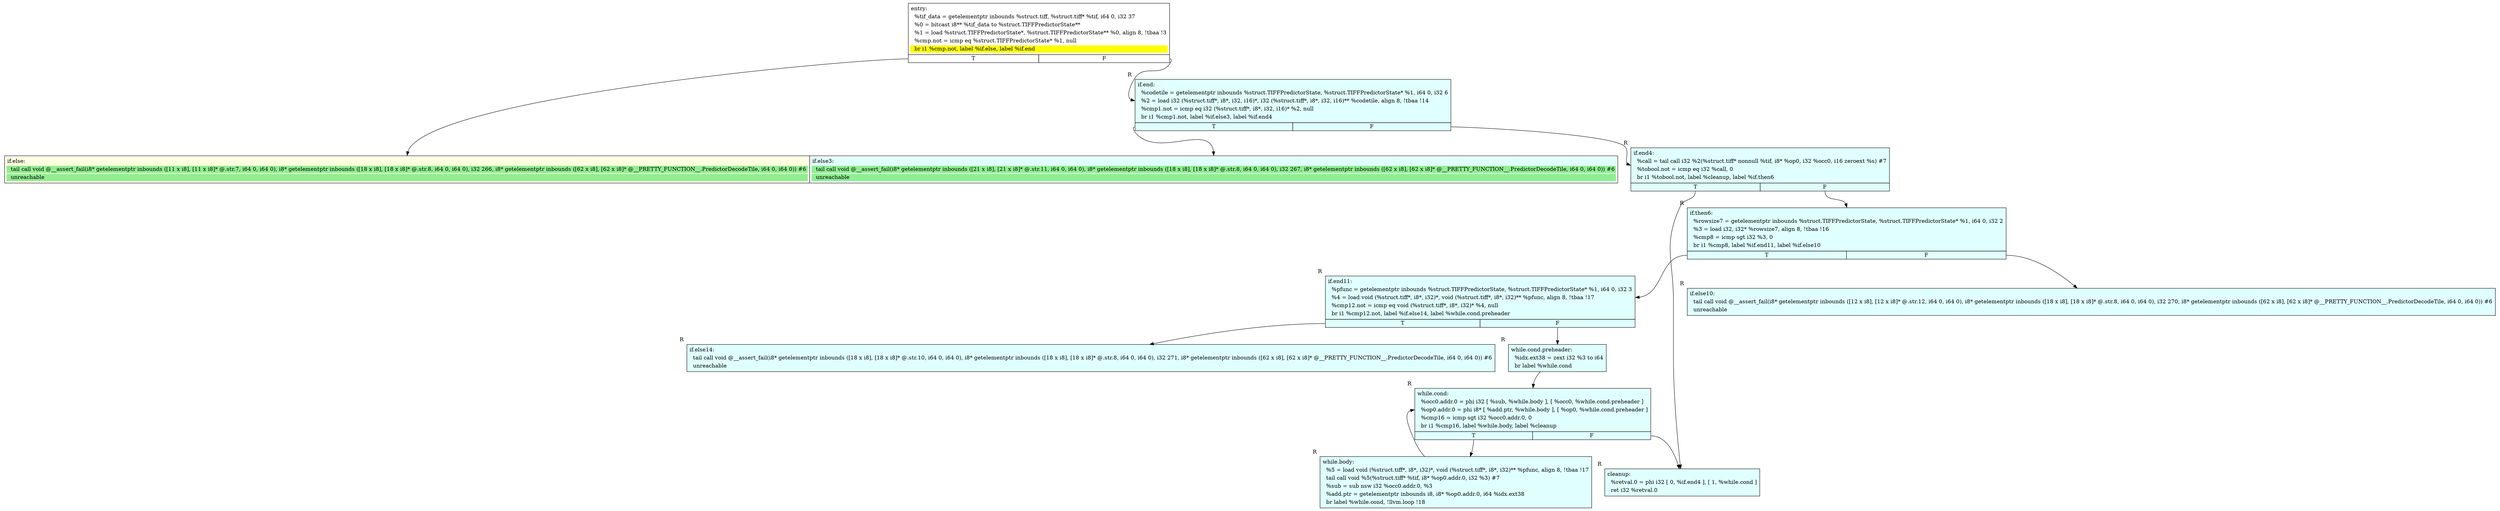 digraph {
m_bb0 [shape = none, label  = <<table border="0" cellspacing="0">
<tr><td port="f1" border="1" colspan="2"><table bgcolor="LightYellow" border="0">
<tr><td align="left">if.else:</td></tr>
<tr><td bgcolor="lightgreen" align="left">  tail call void @__assert_fail(i8* getelementptr inbounds ([11 x i8], [11 x i8]* @.str.7, i64 0, i64 0), i8* getelementptr inbounds ([18 x i8], [18 x i8]* @.str.8, i64 0, i64 0), i32 266, i8* getelementptr inbounds ([62 x i8], [62 x i8]* @__PRETTY_FUNCTION__.PredictorDecodeTile, i64 0, i64 0)) #6</td></tr>
<tr><td bgcolor="lightgreen" align="left">  unreachable</td></tr>
</table>
</td>
<td port="f2" border="1" colspan="2"><table bgcolor="LightCyan" border="0">
<tr><td align="left">if.else3:</td></tr>
<tr><td bgcolor="lightgreen" align="left">  tail call void @__assert_fail(i8* getelementptr inbounds ([21 x i8], [21 x i8]* @.str.11, i64 0, i64 0), i8* getelementptr inbounds ([18 x i8], [18 x i8]* @.str.8, i64 0, i64 0), i32 267, i8* getelementptr inbounds ([62 x i8], [62 x i8]* @__PRETTY_FUNCTION__.PredictorDecodeTile, i64 0, i64 0)) #6</td></tr>
<tr><td bgcolor="lightgreen" align="left">  unreachable</td></tr>
</table>
</td></tr>
</table>> ]
f_bb0 [shape = none, label  = <<table  border="0" cellspacing="0">
<tr><td port="f" border="1" colspan="2"><table border="0">
<tr><td align="left">entry:</td></tr>
<tr><td align="left">  %tif_data = getelementptr inbounds %struct.tiff, %struct.tiff* %tif, i64 0, i32 37</td></tr>
<tr><td align="left">  %0 = bitcast i8** %tif_data to %struct.TIFFPredictorState**</td></tr>
<tr><td align="left">  %1 = load %struct.TIFFPredictorState*, %struct.TIFFPredictorState** %0, align 8, !tbaa !3</td></tr>
<tr><td align="left">  %cmp.not = icmp eq %struct.TIFFPredictorState* %1, null</td></tr>
<tr><td bgcolor="yellow" align="left">  br i1 %cmp.not, label %if.else, label %if.end</td></tr>
</table>
</td></tr>
<tr><td border="1" port="fT">T</td><td border="1" port="fF">F</td></tr>
</table>> ]
f_bb1 [shape = none,  xlabel="R", label  = <<table  bgcolor="LightCyan"  border="0" cellspacing="0">
<tr><td port="f" border="1" colspan="2"><table border="0">
<tr><td align="left">if.end:</td></tr>
<tr><td align="left">  %codetile = getelementptr inbounds %struct.TIFFPredictorState, %struct.TIFFPredictorState* %1, i64 0, i32 6</td></tr>
<tr><td align="left">  %2 = load i32 (%struct.tiff*, i8*, i32, i16)*, i32 (%struct.tiff*, i8*, i32, i16)** %codetile, align 8, !tbaa !14</td></tr>
<tr><td align="left">  %cmp1.not = icmp eq i32 (%struct.tiff*, i8*, i32, i16)* %2, null</td></tr>
<tr><td align="left">  br i1 %cmp1.not, label %if.else3, label %if.end4</td></tr>
</table>
</td></tr>
<tr><td border="1" port="fT">T</td><td border="1" port="fF">F</td></tr>
</table>> ]
f_bb2 [shape = none,  xlabel="R", label  = <<table  bgcolor="LightCyan"  border="0" cellspacing="0">
<tr><td port="f" border="1" colspan="2"><table border="0">
<tr><td align="left">if.end4:</td></tr>
<tr><td align="left">  %call = tail call i32 %2(%struct.tiff* nonnull %tif, i8* %op0, i32 %occ0, i16 zeroext %s) #7</td></tr>
<tr><td align="left">  %tobool.not = icmp eq i32 %call, 0</td></tr>
<tr><td align="left">  br i1 %tobool.not, label %cleanup, label %if.then6</td></tr>
</table>
</td></tr>
<tr><td border="1" port="fT">T</td><td border="1" port="fF">F</td></tr>
</table>> ]
f_bb3 [shape = none,  xlabel="R", label  = <<table  bgcolor="LightCyan"  border="0" cellspacing="0">
<tr><td port="f" border="1" colspan="2"><table border="0">
<tr><td align="left">if.then6:</td></tr>
<tr><td align="left">  %rowsize7 = getelementptr inbounds %struct.TIFFPredictorState, %struct.TIFFPredictorState* %1, i64 0, i32 2</td></tr>
<tr><td align="left">  %3 = load i32, i32* %rowsize7, align 8, !tbaa !16</td></tr>
<tr><td align="left">  %cmp8 = icmp sgt i32 %3, 0</td></tr>
<tr><td align="left">  br i1 %cmp8, label %if.end11, label %if.else10</td></tr>
</table>
</td></tr>
<tr><td border="1" port="fT">T</td><td border="1" port="fF">F</td></tr>
</table>> ]
f_bb4 [shape = none,  xlabel="R", label  = <<table  bgcolor="LightCyan"  border="0" cellspacing="0">
<tr><td port="f" border="1"><table border="0">
<tr><td align="left">if.else10:</td></tr>
<tr><td align="left">  tail call void @__assert_fail(i8* getelementptr inbounds ([12 x i8], [12 x i8]* @.str.12, i64 0, i64 0), i8* getelementptr inbounds ([18 x i8], [18 x i8]* @.str.8, i64 0, i64 0), i32 270, i8* getelementptr inbounds ([62 x i8], [62 x i8]* @__PRETTY_FUNCTION__.PredictorDecodeTile, i64 0, i64 0)) #6</td></tr>
<tr><td align="left">  unreachable</td></tr>
</table>
</td></tr>
</table>> ]
f_bb5 [shape = none,  xlabel="R", label  = <<table  bgcolor="LightCyan"  border="0" cellspacing="0">
<tr><td port="f" border="1" colspan="2"><table border="0">
<tr><td align="left">if.end11:</td></tr>
<tr><td align="left">  %pfunc = getelementptr inbounds %struct.TIFFPredictorState, %struct.TIFFPredictorState* %1, i64 0, i32 3</td></tr>
<tr><td align="left">  %4 = load void (%struct.tiff*, i8*, i32)*, void (%struct.tiff*, i8*, i32)** %pfunc, align 8, !tbaa !17</td></tr>
<tr><td align="left">  %cmp12.not = icmp eq void (%struct.tiff*, i8*, i32)* %4, null</td></tr>
<tr><td align="left">  br i1 %cmp12.not, label %if.else14, label %while.cond.preheader</td></tr>
</table>
</td></tr>
<tr><td border="1" port="fT">T</td><td border="1" port="fF">F</td></tr>
</table>> ]
f_bb6 [shape = none,  xlabel="R", label  = <<table  bgcolor="LightCyan"  border="0" cellspacing="0">
<tr><td port="f" border="1"><table border="0">
<tr><td align="left">while.cond.preheader:</td></tr>
<tr><td align="left">  %idx.ext38 = zext i32 %3 to i64</td></tr>
<tr><td align="left">  br label %while.cond</td></tr>
</table>
</td></tr>
</table>> ]
f_bb7 [shape = none,  xlabel="R", label  = <<table  bgcolor="LightCyan"  border="0" cellspacing="0">
<tr><td port="f" border="1"><table border="0">
<tr><td align="left">if.else14:</td></tr>
<tr><td align="left">  tail call void @__assert_fail(i8* getelementptr inbounds ([18 x i8], [18 x i8]* @.str.10, i64 0, i64 0), i8* getelementptr inbounds ([18 x i8], [18 x i8]* @.str.8, i64 0, i64 0), i32 271, i8* getelementptr inbounds ([62 x i8], [62 x i8]* @__PRETTY_FUNCTION__.PredictorDecodeTile, i64 0, i64 0)) #6</td></tr>
<tr><td align="left">  unreachable</td></tr>
</table>
</td></tr>
</table>> ]
f_bb8 [shape = none,  xlabel="R", label  = <<table  bgcolor="LightCyan"  border="0" cellspacing="0">
<tr><td port="f" border="1" colspan="2"><table border="0">
<tr><td align="left">while.cond:</td></tr>
<tr><td align="left">  %occ0.addr.0 = phi i32 [ %sub, %while.body ], [ %occ0, %while.cond.preheader ]</td></tr>
<tr><td align="left">  %op0.addr.0 = phi i8* [ %add.ptr, %while.body ], [ %op0, %while.cond.preheader ]</td></tr>
<tr><td align="left">  %cmp16 = icmp sgt i32 %occ0.addr.0, 0</td></tr>
<tr><td align="left">  br i1 %cmp16, label %while.body, label %cleanup</td></tr>
</table>
</td></tr>
<tr><td border="1" port="fT">T</td><td border="1" port="fF">F</td></tr>
</table>> ]
f_bb9 [shape = none,  xlabel="R", label  = <<table  bgcolor="LightCyan"  border="0" cellspacing="0">
<tr><td port="f" border="1"><table border="0">
<tr><td align="left">while.body:</td></tr>
<tr><td align="left">  %5 = load void (%struct.tiff*, i8*, i32)*, void (%struct.tiff*, i8*, i32)** %pfunc, align 8, !tbaa !17</td></tr>
<tr><td align="left">  tail call void %5(%struct.tiff* %tif, i8* %op0.addr.0, i32 %3) #7</td></tr>
<tr><td align="left">  %sub = sub nsw i32 %occ0.addr.0, %3</td></tr>
<tr><td align="left">  %add.ptr = getelementptr inbounds i8, i8* %op0.addr.0, i64 %idx.ext38</td></tr>
<tr><td align="left">  br label %while.cond, !llvm.loop !18</td></tr>
</table>
</td></tr>
</table>> ]
f_bb10 [shape = none,  xlabel="R", label  = <<table  bgcolor="LightCyan"  border="0" cellspacing="0">
<tr><td port="f" border="1"><table border="0">
<tr><td align="left">cleanup:</td></tr>
<tr><td align="left">  %retval.0 = phi i32 [ 0, %if.end4 ], [ 1, %while.cond ]</td></tr>
<tr><td align="left">  ret i32 %retval.0</td></tr>
</table>
</td></tr>
</table>> ]
f_bb0:fT -> m_bb0:f1
f_bb0:fF -> f_bb1:f
f_bb1:fT -> m_bb0:f2
f_bb1:fF -> f_bb2:f
f_bb2:fT -> f_bb10:f
f_bb2:fF -> f_bb3:f
f_bb3:fT -> f_bb5:f
f_bb3:fF -> f_bb4:f
f_bb5:fT -> f_bb7:f
f_bb5:fF -> f_bb6:f
f_bb6:f -> f_bb8:f
f_bb8:fT -> f_bb9:f
f_bb8:fF -> f_bb10:f
f_bb9:f -> f_bb8:f
}

